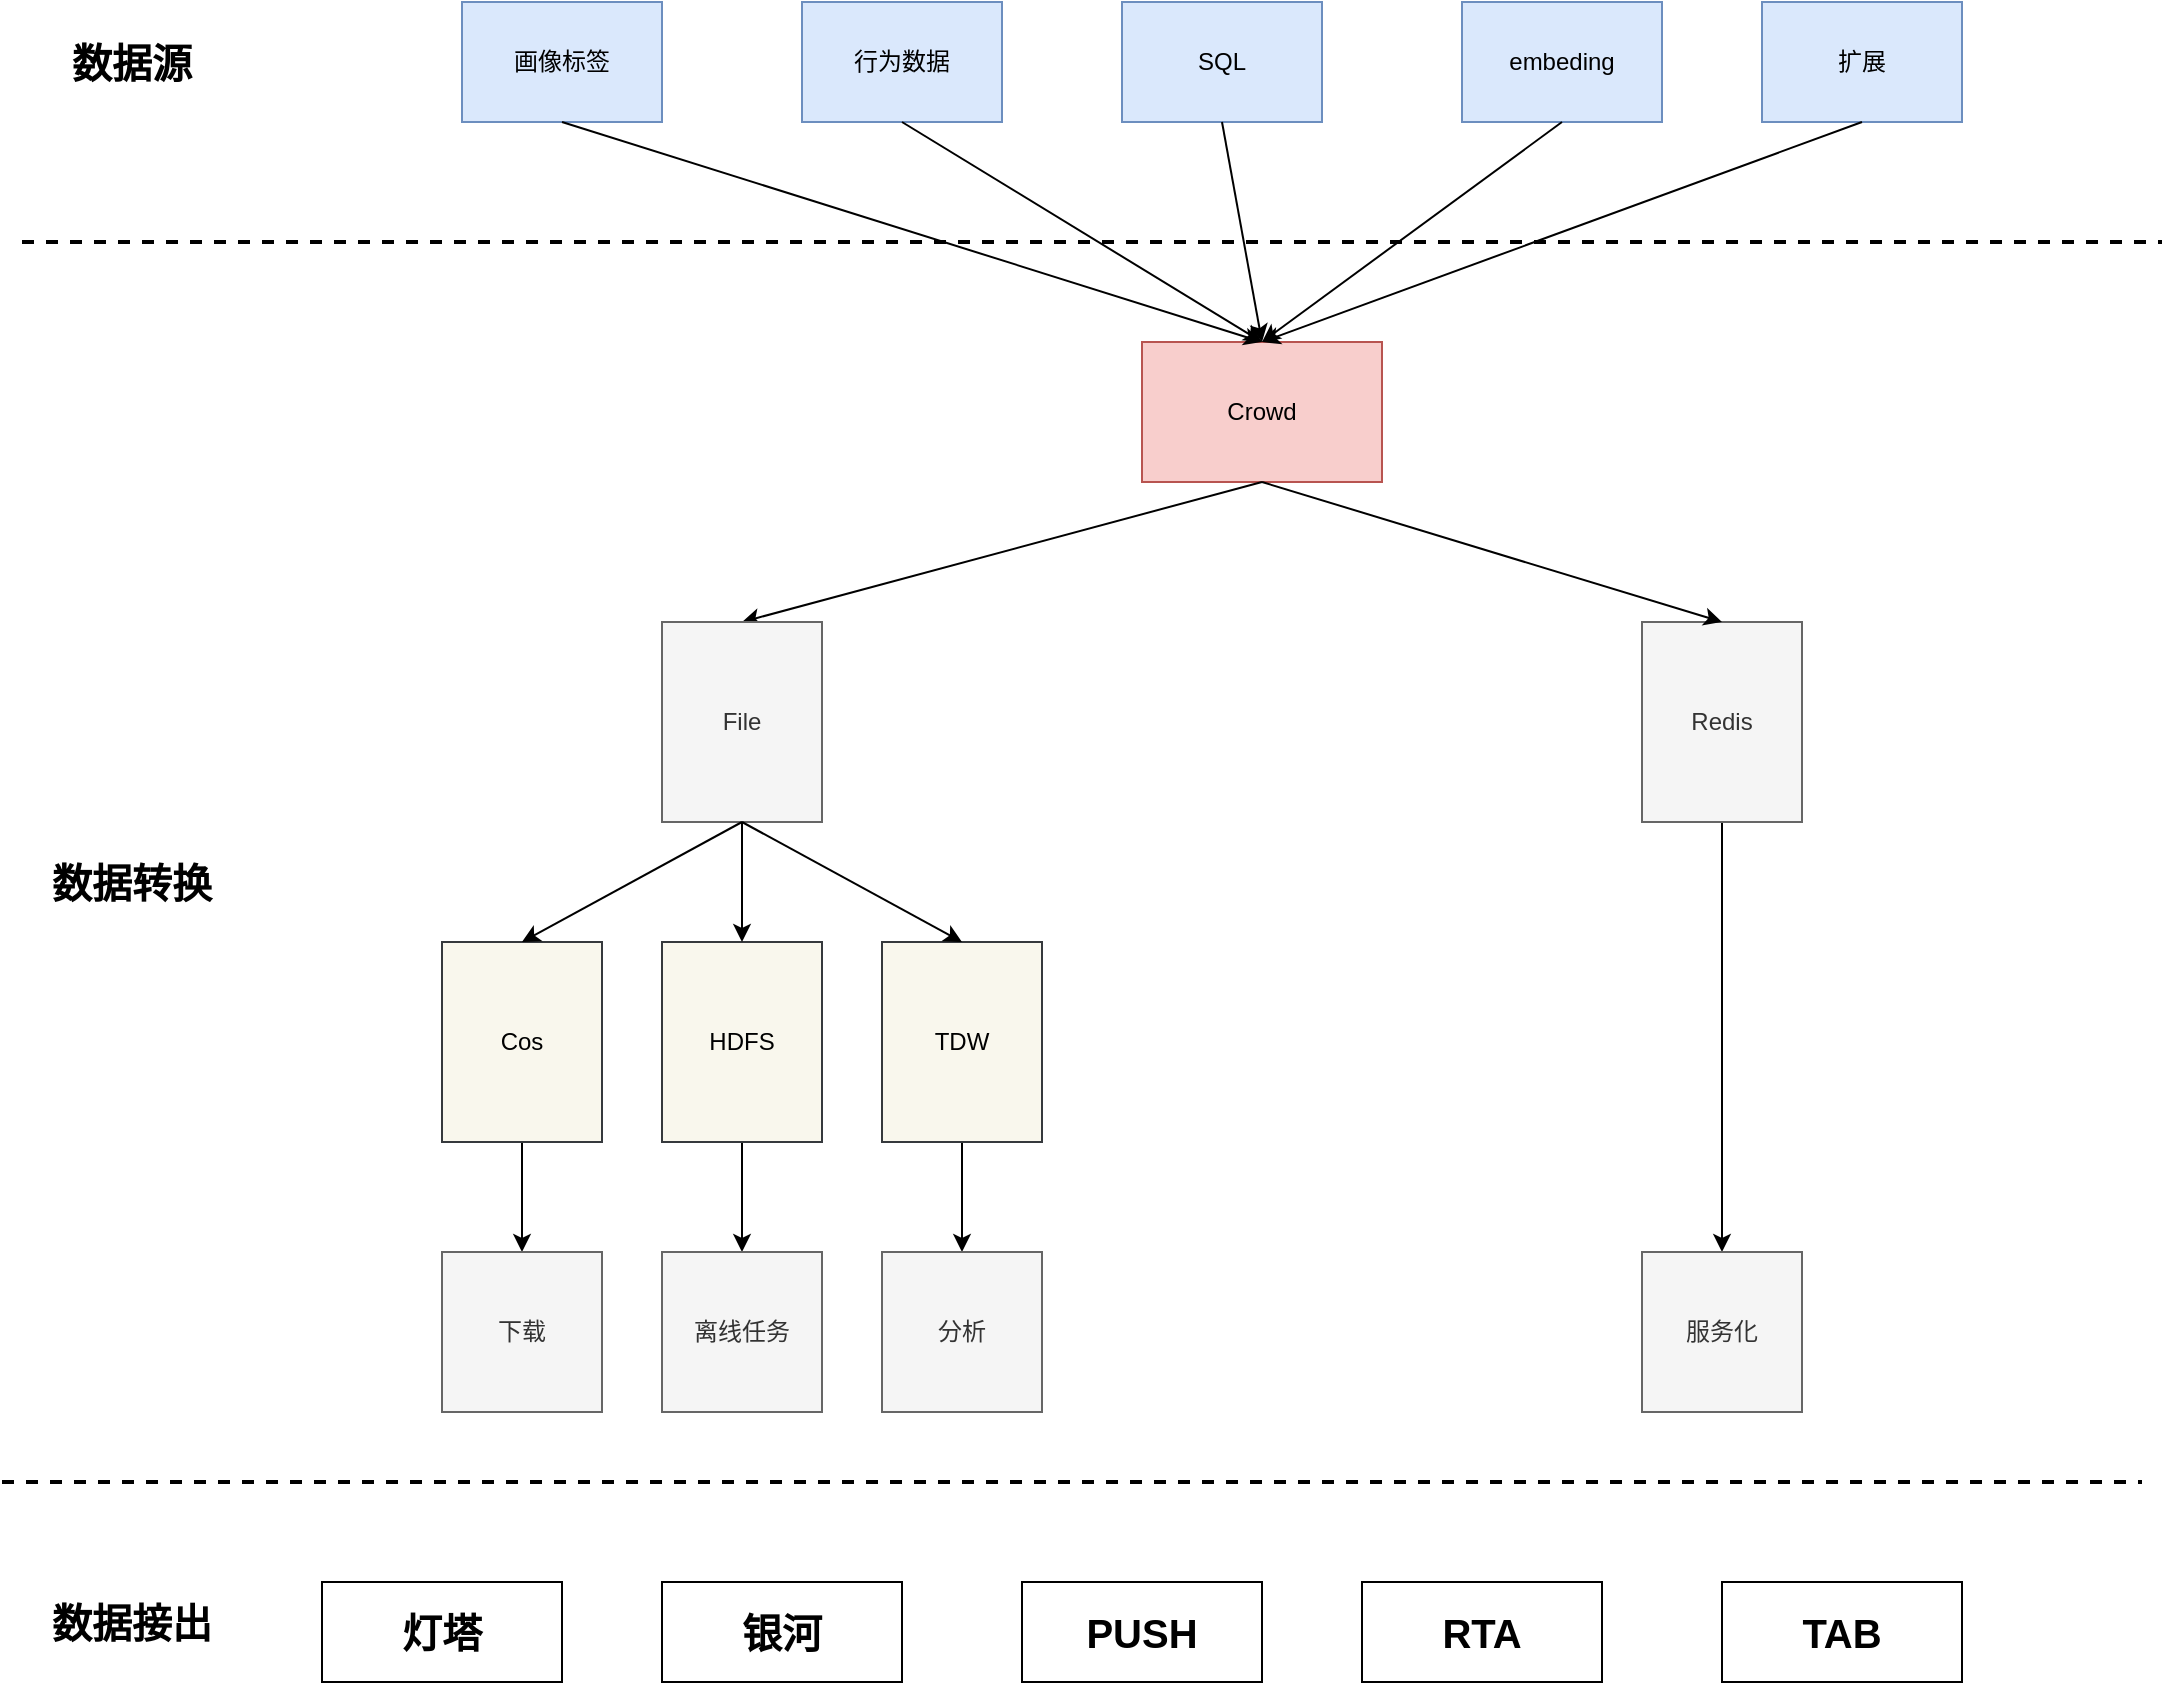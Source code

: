 <mxfile version="16.6.5" type="github">
  <diagram id="LpDmw_v0XFRbQo6Zy4TT" name="Page-1">
    <mxGraphModel dx="2082" dy="1923" grid="1" gridSize="10" guides="1" tooltips="1" connect="1" arrows="1" fold="1" page="1" pageScale="1" pageWidth="827" pageHeight="1169" math="0" shadow="0">
      <root>
        <mxCell id="0" />
        <mxCell id="1" parent="0" />
        <mxCell id="vYiJmPAMhAc7vUvn6BcW-1" value="Crowd" style="rounded=0;whiteSpace=wrap;html=1;fillColor=#f8cecc;strokeColor=#b85450;" parent="1" vertex="1">
          <mxGeometry x="310" y="130" width="120" height="70" as="geometry" />
        </mxCell>
        <mxCell id="vYiJmPAMhAc7vUvn6BcW-4" value="" style="endArrow=classic;html=1;rounded=0;exitX=0.5;exitY=1;exitDx=0;exitDy=0;entryX=0.5;entryY=0;entryDx=0;entryDy=0;" parent="1" source="vYiJmPAMhAc7vUvn6BcW-1" target="vYiJmPAMhAc7vUvn6BcW-6" edge="1">
          <mxGeometry width="50" height="50" relative="1" as="geometry">
            <mxPoint x="130" y="260" as="sourcePoint" />
            <mxPoint x="225" y="270" as="targetPoint" />
          </mxGeometry>
        </mxCell>
        <mxCell id="vYiJmPAMhAc7vUvn6BcW-6" value="File" style="rounded=0;whiteSpace=wrap;html=1;fillColor=#f5f5f5;fontColor=#333333;strokeColor=#666666;" parent="1" vertex="1">
          <mxGeometry x="70" y="270" width="80" height="100" as="geometry" />
        </mxCell>
        <mxCell id="iYLiukAMRUICEkG2JIoc-2" value="" style="edgeStyle=orthogonalEdgeStyle;rounded=0;orthogonalLoop=1;jettySize=auto;html=1;entryX=0.5;entryY=0;entryDx=0;entryDy=0;" edge="1" parent="1" source="vYiJmPAMhAc7vUvn6BcW-8" target="vYiJmPAMhAc7vUvn6BcW-23">
          <mxGeometry relative="1" as="geometry">
            <mxPoint x="600" y="450" as="targetPoint" />
          </mxGeometry>
        </mxCell>
        <mxCell id="vYiJmPAMhAc7vUvn6BcW-8" value="Redis" style="rounded=0;whiteSpace=wrap;html=1;fillColor=#f5f5f5;fontColor=#333333;strokeColor=#666666;" parent="1" vertex="1">
          <mxGeometry x="560" y="270" width="80" height="100" as="geometry" />
        </mxCell>
        <mxCell id="vYiJmPAMhAc7vUvn6BcW-9" value="" style="endArrow=classic;html=1;rounded=0;exitX=0.5;exitY=1;exitDx=0;exitDy=0;entryX=0.5;entryY=0;entryDx=0;entryDy=0;" parent="1" source="vYiJmPAMhAc7vUvn6BcW-1" target="vYiJmPAMhAc7vUvn6BcW-8" edge="1">
          <mxGeometry width="50" height="50" relative="1" as="geometry">
            <mxPoint x="385" y="200" as="sourcePoint" />
            <mxPoint x="250" y="280" as="targetPoint" />
          </mxGeometry>
        </mxCell>
        <mxCell id="vYiJmPAMhAc7vUvn6BcW-18" value="" style="edgeStyle=orthogonalEdgeStyle;rounded=0;orthogonalLoop=1;jettySize=auto;html=1;" parent="1" source="vYiJmPAMhAc7vUvn6BcW-10" target="vYiJmPAMhAc7vUvn6BcW-17" edge="1">
          <mxGeometry relative="1" as="geometry" />
        </mxCell>
        <mxCell id="vYiJmPAMhAc7vUvn6BcW-10" value="Cos" style="rounded=0;whiteSpace=wrap;html=1;fillColor=#f9f7ed;strokeColor=#36393d;" parent="1" vertex="1">
          <mxGeometry x="-40" y="430" width="80" height="100" as="geometry" />
        </mxCell>
        <mxCell id="vYiJmPAMhAc7vUvn6BcW-20" value="" style="edgeStyle=orthogonalEdgeStyle;rounded=0;orthogonalLoop=1;jettySize=auto;html=1;" parent="1" source="vYiJmPAMhAc7vUvn6BcW-11" target="vYiJmPAMhAc7vUvn6BcW-19" edge="1">
          <mxGeometry relative="1" as="geometry" />
        </mxCell>
        <mxCell id="vYiJmPAMhAc7vUvn6BcW-11" value="HDFS" style="rounded=0;whiteSpace=wrap;html=1;fillColor=#f9f7ed;strokeColor=#36393d;" parent="1" vertex="1">
          <mxGeometry x="70" y="430" width="80" height="100" as="geometry" />
        </mxCell>
        <mxCell id="vYiJmPAMhAc7vUvn6BcW-22" value="" style="edgeStyle=orthogonalEdgeStyle;rounded=0;orthogonalLoop=1;jettySize=auto;html=1;" parent="1" source="vYiJmPAMhAc7vUvn6BcW-12" target="vYiJmPAMhAc7vUvn6BcW-21" edge="1">
          <mxGeometry relative="1" as="geometry" />
        </mxCell>
        <mxCell id="vYiJmPAMhAc7vUvn6BcW-12" value="TDW" style="rounded=0;whiteSpace=wrap;html=1;fillColor=#f9f7ed;strokeColor=#36393d;" parent="1" vertex="1">
          <mxGeometry x="180" y="430" width="80" height="100" as="geometry" />
        </mxCell>
        <mxCell id="vYiJmPAMhAc7vUvn6BcW-13" value="" style="endArrow=classic;html=1;rounded=0;exitX=0.5;exitY=1;exitDx=0;exitDy=0;entryX=0.5;entryY=0;entryDx=0;entryDy=0;" parent="1" source="vYiJmPAMhAc7vUvn6BcW-6" target="vYiJmPAMhAc7vUvn6BcW-10" edge="1">
          <mxGeometry width="50" height="50" relative="1" as="geometry">
            <mxPoint x="240" y="200" as="sourcePoint" />
            <mxPoint x="120" y="280" as="targetPoint" />
          </mxGeometry>
        </mxCell>
        <mxCell id="vYiJmPAMhAc7vUvn6BcW-14" value="" style="endArrow=classic;html=1;rounded=0;exitX=0.5;exitY=1;exitDx=0;exitDy=0;entryX=0.5;entryY=0;entryDx=0;entryDy=0;" parent="1" source="vYiJmPAMhAc7vUvn6BcW-6" target="vYiJmPAMhAc7vUvn6BcW-11" edge="1">
          <mxGeometry width="50" height="50" relative="1" as="geometry">
            <mxPoint x="120" y="380" as="sourcePoint" />
            <mxPoint x="30" y="440" as="targetPoint" />
          </mxGeometry>
        </mxCell>
        <mxCell id="vYiJmPAMhAc7vUvn6BcW-15" value="" style="endArrow=classic;html=1;rounded=0;exitX=0.5;exitY=1;exitDx=0;exitDy=0;entryX=0.5;entryY=0;entryDx=0;entryDy=0;" parent="1" source="vYiJmPAMhAc7vUvn6BcW-6" target="vYiJmPAMhAc7vUvn6BcW-12" edge="1">
          <mxGeometry width="50" height="50" relative="1" as="geometry">
            <mxPoint x="120" y="380" as="sourcePoint" />
            <mxPoint x="130" y="440" as="targetPoint" />
          </mxGeometry>
        </mxCell>
        <mxCell id="vYiJmPAMhAc7vUvn6BcW-17" value="下载" style="whiteSpace=wrap;html=1;aspect=fixed;fillColor=#f5f5f5;fontColor=#333333;strokeColor=#666666;" parent="1" vertex="1">
          <mxGeometry x="-40" y="585" width="80" height="80" as="geometry" />
        </mxCell>
        <mxCell id="vYiJmPAMhAc7vUvn6BcW-19" value="离线任务" style="whiteSpace=wrap;html=1;aspect=fixed;fillColor=#f5f5f5;fontColor=#333333;strokeColor=#666666;" parent="1" vertex="1">
          <mxGeometry x="70" y="585" width="80" height="80" as="geometry" />
        </mxCell>
        <mxCell id="vYiJmPAMhAc7vUvn6BcW-21" value="分析" style="whiteSpace=wrap;html=1;aspect=fixed;fillColor=#f5f5f5;fontColor=#333333;strokeColor=#666666;" parent="1" vertex="1">
          <mxGeometry x="180" y="585" width="80" height="80" as="geometry" />
        </mxCell>
        <mxCell id="vYiJmPAMhAc7vUvn6BcW-23" value="服务化" style="rounded=0;whiteSpace=wrap;html=1;fillColor=#f5f5f5;fontColor=#333333;strokeColor=#666666;" parent="1" vertex="1">
          <mxGeometry x="560" y="585" width="80" height="80" as="geometry" />
        </mxCell>
        <mxCell id="vYiJmPAMhAc7vUvn6BcW-27" value="画像标签" style="rounded=0;whiteSpace=wrap;html=1;fillColor=#dae8fc;strokeColor=#6c8ebf;" parent="1" vertex="1">
          <mxGeometry x="-30" y="-40" width="100" height="60" as="geometry" />
        </mxCell>
        <mxCell id="vYiJmPAMhAc7vUvn6BcW-28" value="行为数据" style="rounded=0;whiteSpace=wrap;html=1;fillColor=#dae8fc;strokeColor=#6c8ebf;" parent="1" vertex="1">
          <mxGeometry x="140" y="-40" width="100" height="60" as="geometry" />
        </mxCell>
        <mxCell id="vYiJmPAMhAc7vUvn6BcW-29" value="SQL" style="rounded=0;whiteSpace=wrap;html=1;fillColor=#dae8fc;strokeColor=#6c8ebf;" parent="1" vertex="1">
          <mxGeometry x="300" y="-40" width="100" height="60" as="geometry" />
        </mxCell>
        <mxCell id="vYiJmPAMhAc7vUvn6BcW-30" value="embeding" style="rounded=0;whiteSpace=wrap;html=1;fillColor=#dae8fc;strokeColor=#6c8ebf;" parent="1" vertex="1">
          <mxGeometry x="470" y="-40" width="100" height="60" as="geometry" />
        </mxCell>
        <mxCell id="vYiJmPAMhAc7vUvn6BcW-31" value="扩展" style="rounded=0;whiteSpace=wrap;html=1;fillColor=#dae8fc;strokeColor=#6c8ebf;" parent="1" vertex="1">
          <mxGeometry x="620" y="-40" width="100" height="60" as="geometry" />
        </mxCell>
        <mxCell id="vYiJmPAMhAc7vUvn6BcW-32" value="" style="endArrow=classic;html=1;rounded=0;exitX=0.5;exitY=1;exitDx=0;exitDy=0;entryX=0.5;entryY=0;entryDx=0;entryDy=0;" parent="1" source="vYiJmPAMhAc7vUvn6BcW-27" target="vYiJmPAMhAc7vUvn6BcW-1" edge="1">
          <mxGeometry width="50" height="50" relative="1" as="geometry">
            <mxPoint x="380" y="200" as="sourcePoint" />
            <mxPoint x="120" y="280" as="targetPoint" />
          </mxGeometry>
        </mxCell>
        <mxCell id="vYiJmPAMhAc7vUvn6BcW-33" value="" style="endArrow=classic;html=1;rounded=0;exitX=0.5;exitY=1;exitDx=0;exitDy=0;entryX=0.5;entryY=0;entryDx=0;entryDy=0;" parent="1" source="vYiJmPAMhAc7vUvn6BcW-28" target="vYiJmPAMhAc7vUvn6BcW-1" edge="1">
          <mxGeometry width="50" height="50" relative="1" as="geometry">
            <mxPoint x="110" y="80" as="sourcePoint" />
            <mxPoint x="380" y="130" as="targetPoint" />
          </mxGeometry>
        </mxCell>
        <mxCell id="vYiJmPAMhAc7vUvn6BcW-34" value="" style="endArrow=classic;html=1;rounded=0;exitX=0.5;exitY=1;exitDx=0;exitDy=0;entryX=0.5;entryY=0;entryDx=0;entryDy=0;" parent="1" source="vYiJmPAMhAc7vUvn6BcW-29" target="vYiJmPAMhAc7vUvn6BcW-1" edge="1">
          <mxGeometry width="50" height="50" relative="1" as="geometry">
            <mxPoint x="260" y="80" as="sourcePoint" />
            <mxPoint x="380" y="130" as="targetPoint" />
          </mxGeometry>
        </mxCell>
        <mxCell id="vYiJmPAMhAc7vUvn6BcW-35" value="" style="endArrow=classic;html=1;rounded=0;exitX=0.5;exitY=1;exitDx=0;exitDy=0;entryX=0.5;entryY=0;entryDx=0;entryDy=0;" parent="1" source="vYiJmPAMhAc7vUvn6BcW-30" target="vYiJmPAMhAc7vUvn6BcW-1" edge="1">
          <mxGeometry width="50" height="50" relative="1" as="geometry">
            <mxPoint x="400" y="80" as="sourcePoint" />
            <mxPoint x="380" y="130" as="targetPoint" />
          </mxGeometry>
        </mxCell>
        <mxCell id="vYiJmPAMhAc7vUvn6BcW-36" value="" style="endArrow=classic;html=1;rounded=0;exitX=0.5;exitY=1;exitDx=0;exitDy=0;entryX=0.5;entryY=0;entryDx=0;entryDy=0;" parent="1" source="vYiJmPAMhAc7vUvn6BcW-31" target="vYiJmPAMhAc7vUvn6BcW-1" edge="1">
          <mxGeometry width="50" height="50" relative="1" as="geometry">
            <mxPoint x="530" y="80" as="sourcePoint" />
            <mxPoint x="370" y="120" as="targetPoint" />
          </mxGeometry>
        </mxCell>
        <mxCell id="vYiJmPAMhAc7vUvn6BcW-37" value="" style="endArrow=none;html=1;rounded=0;strokeWidth=2;dashed=1;" parent="1" edge="1">
          <mxGeometry width="50" height="50" relative="1" as="geometry">
            <mxPoint x="-250" y="80" as="sourcePoint" />
            <mxPoint x="820" y="80" as="targetPoint" />
          </mxGeometry>
        </mxCell>
        <mxCell id="vYiJmPAMhAc7vUvn6BcW-38" value="&lt;font style=&quot;font-size: 20px&quot;&gt;&lt;b&gt;数据源&lt;/b&gt;&lt;/font&gt;" style="text;html=1;strokeColor=none;fillColor=none;align=center;verticalAlign=middle;whiteSpace=wrap;rounded=0;" parent="1" vertex="1">
          <mxGeometry x="-250" y="-30" width="110" height="40" as="geometry" />
        </mxCell>
        <mxCell id="vYiJmPAMhAc7vUvn6BcW-39" value="" style="endArrow=none;html=1;rounded=0;strokeWidth=2;dashed=1;" parent="1" edge="1">
          <mxGeometry width="50" height="50" relative="1" as="geometry">
            <mxPoint x="-260" y="700" as="sourcePoint" />
            <mxPoint x="810" y="700" as="targetPoint" />
          </mxGeometry>
        </mxCell>
        <mxCell id="vYiJmPAMhAc7vUvn6BcW-40" value="&lt;span style=&quot;font-size: 20px&quot;&gt;&lt;b&gt;数据转换&lt;/b&gt;&lt;/span&gt;" style="text;html=1;strokeColor=none;fillColor=none;align=center;verticalAlign=middle;whiteSpace=wrap;rounded=0;" parent="1" vertex="1">
          <mxGeometry x="-250" y="380" width="110" height="40" as="geometry" />
        </mxCell>
        <mxCell id="vYiJmPAMhAc7vUvn6BcW-42" value="&lt;font style=&quot;font-size: 20px&quot;&gt;TAB&lt;/font&gt;" style="rounded=0;whiteSpace=wrap;html=1;fontSize=12;fontStyle=1" parent="1" vertex="1">
          <mxGeometry x="600" y="750" width="120" height="50" as="geometry" />
        </mxCell>
        <mxCell id="vYiJmPAMhAc7vUvn6BcW-43" value="&lt;font style=&quot;font-size: 20px&quot;&gt;RTA&lt;/font&gt;" style="rounded=0;whiteSpace=wrap;html=1;fontSize=12;fontStyle=1" parent="1" vertex="1">
          <mxGeometry x="420" y="750" width="120" height="50" as="geometry" />
        </mxCell>
        <mxCell id="vYiJmPAMhAc7vUvn6BcW-44" value="&lt;span style=&quot;font-size: 20px&quot;&gt;PUSH&lt;/span&gt;" style="rounded=0;whiteSpace=wrap;html=1;fontSize=12;fontStyle=1" parent="1" vertex="1">
          <mxGeometry x="250" y="750" width="120" height="50" as="geometry" />
        </mxCell>
        <mxCell id="vYiJmPAMhAc7vUvn6BcW-45" value="&lt;span style=&quot;font-size: 20px&quot;&gt;银河&lt;/span&gt;" style="rounded=0;whiteSpace=wrap;html=1;fontSize=12;fontStyle=1" parent="1" vertex="1">
          <mxGeometry x="70" y="750" width="120" height="50" as="geometry" />
        </mxCell>
        <mxCell id="vYiJmPAMhAc7vUvn6BcW-46" value="&lt;span style=&quot;font-size: 20px&quot;&gt;灯塔&lt;/span&gt;" style="rounded=0;whiteSpace=wrap;html=1;fontSize=12;fontStyle=1" parent="1" vertex="1">
          <mxGeometry x="-100" y="750" width="120" height="50" as="geometry" />
        </mxCell>
        <mxCell id="vYiJmPAMhAc7vUvn6BcW-47" value="&lt;span style=&quot;font-size: 20px&quot;&gt;&lt;b&gt;数据接出&lt;/b&gt;&lt;/span&gt;" style="text;html=1;strokeColor=none;fillColor=none;align=center;verticalAlign=middle;whiteSpace=wrap;rounded=0;" parent="1" vertex="1">
          <mxGeometry x="-250" y="750" width="110" height="40" as="geometry" />
        </mxCell>
      </root>
    </mxGraphModel>
  </diagram>
</mxfile>
